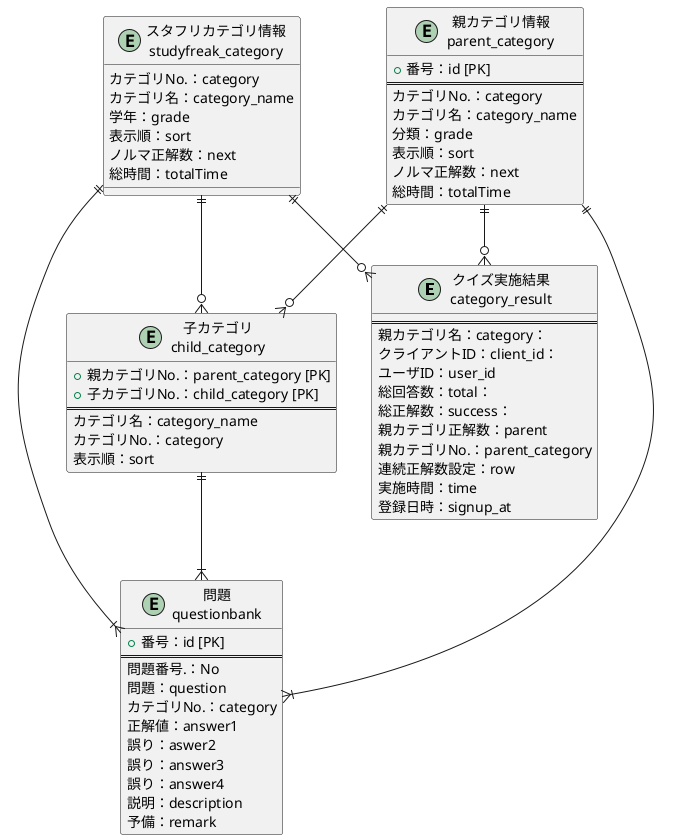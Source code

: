 @startuml 社員管理システム

entity "クイズ実施結果\ncategory_result" as category_result {
  ==
  親カテゴリ名：category：
  クライアントID：client_id：
  ユーザID：user_id
  総回答数：total：
  総正解数：success：
  親カテゴリ正解数：parent
  親カテゴリNo.：parent_category
  連続正解数設定：row
  実施時間：time
  登録日時：signup_at
}

entity "親カテゴリ情報\nparent_category" as parent_category {
  + 番号：id [PK]
  ==
  カテゴリNo.：category
  カテゴリ名：category_name
  分類：grade
  表示順：sort
  ノルマ正解数：next
  総時間：totalTime
}

entity "スタフリカテゴリ情報\nstudyfreak_category" as studyfreak_category {
  カテゴリNo.：category
  カテゴリ名：category_name
  学年：grade
  表示順：sort
  ノルマ正解数：next
  総時間：totalTime
}

entity "問題\nquestionbank" as questionbank {
  + 番号：id [PK]
  ==
  問題番号.：No
  問題：question
  カテゴリNo.：category
  正解値：answer1
  誤り：aswer2
  誤り：answer3
  誤り：answer4
  説明：description
  予備：remark
}

entity "子カテゴリ\nchild_category" as child_category {
  + 親カテゴリNo.：parent_category [PK]
  + 子カテゴリNo.：child_category [PK]
  ==
  カテゴリ名：category_name
  カテゴリNo.：category
  表示順：sort
}


studyfreak_category ||--o{ child_category
parent_category ||--o{ child_category
child_category ||--|{ questionbank
parent_category ||--|{ questionbank
studyfreak_category ||--|{ questionbank
parent_category ||--o{ category_result
studyfreak_category ||--o{ category_result
@enduml